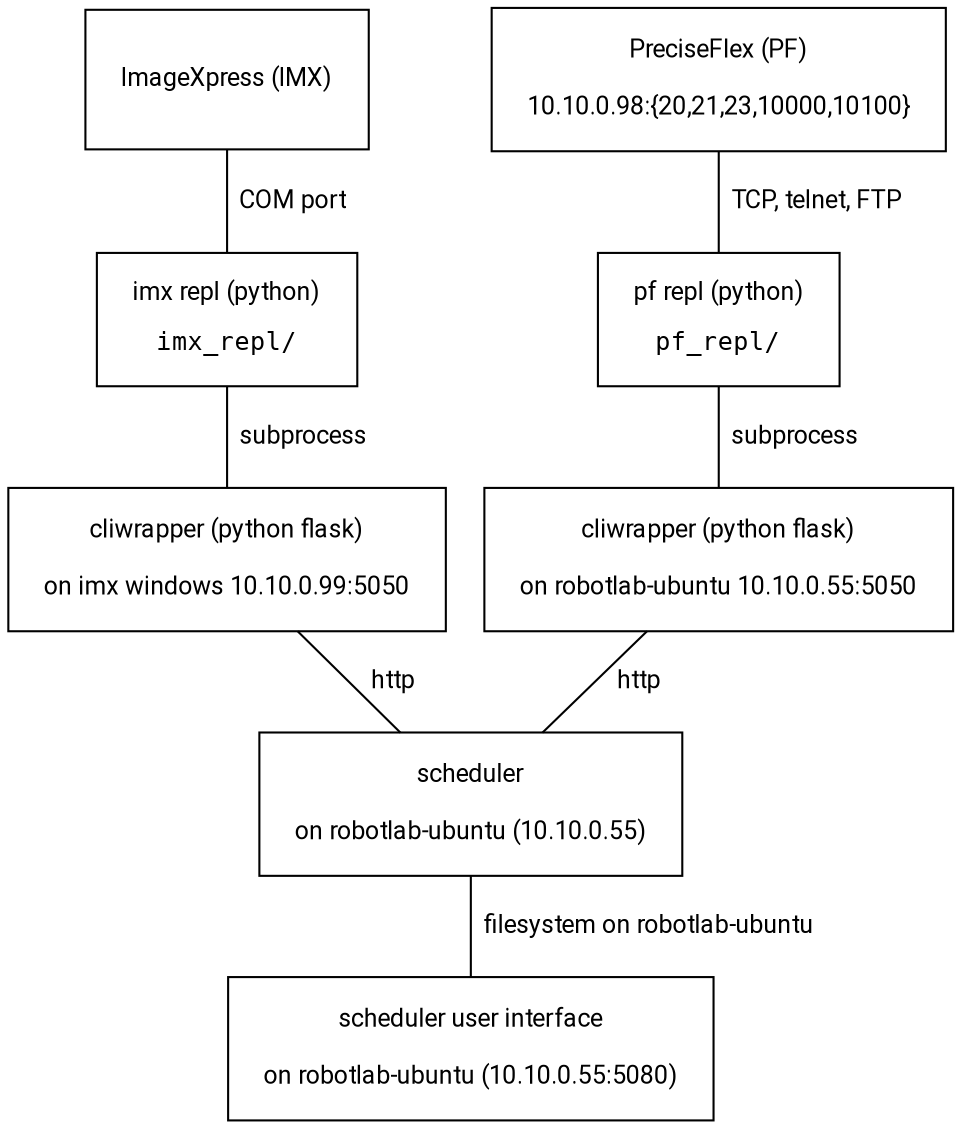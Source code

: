 # Build the svg with:
# dot overview.dot -Tsvg -o overview.svg
graph {
    # graph [bgcolor="#2d2d2d"]
    # node [color="#d3d0c8" fontcolor="#d3d0c8"]
    # edge [color="#d3d0c8" fontcolor="#d3d0c8"]

    node [fontname="Roboto", fontsize=12]
    edge [fontname="Roboto", fontsize=12]
    node [shape=box]
    imx  [label=< <BR/> ImageXpress (IMX) <BR/> >, margin=0.2]
    pf   [label=< PreciseFlex (PF) <BR/><BR/> 10.10.0.98:{20,21,23,10000,10100} >, margin=0.2]

    rank=same {imx; pf}

    imx_repl               [label=< imx repl (python) <BR/><BR/> <FONT FACE="Consolas">imx_repl/</FONT> >, margin=0.2]
    imx_server             [label=< cliwrapper (python flask) <BR/><BR/> on imx windows 10.10.0.99:5050 >, margin=0.2]
    pf_repl                [label=< pf repl (python) <BR/><BR/> <FONT FACE="Consolas">pf_repl/</FONT> >, margin=0.2]
    pf_server              [label=< cliwrapper (python flask) <BR/><BR/> on robotlab-ubuntu 10.10.0.55:5050 >, margin=0.2]

    imx -- imx_repl        [label="  COM port"]
    imx_repl -- imx_server [label="  subprocess"]
    pf -- pf_repl          [label="  TCP, telnet, FTP"]
    pf_repl -- pf_server   [label="  subprocess"]

    scheduler [label=< scheduler <BR/><BR/> on robotlab-ubuntu (10.10.0.55) >, margin=0.2]
    imx_server -- scheduler [label="  http"]
    pf_server  -- scheduler [label="  http"]

    scheduler -- scheduler_ui [label="  filesystem on robotlab-ubuntu"]
    scheduler_ui [label=< scheduler user interface <BR/><BR/> on robotlab-ubuntu (10.10.0.55:5080) >, margin=0.2]
}
